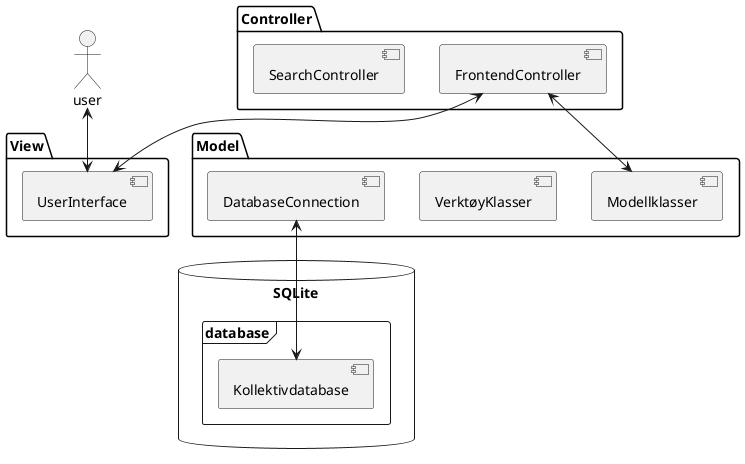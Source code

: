 @startuml
'https://plantuml.com/component-diagram

actor user
package "Model" {

  [Modellklasser]
  [VerktøyKlasser]
  [DatabaseConnection]
}

database "SQLite" {
  frame "database" {
    [Kollektivdatabase]
  }
}



package "Controller" {
  [FrontendController]
  [SearchController]

}

package "View" {
    [UserInterface]
}
[DatabaseConnection] <--> [Kollektivdatabase]
[FrontendController] <--> [UserInterface]
[FrontendController] <--> [Modellklasser]
user <--> [UserInterface]


@enduml